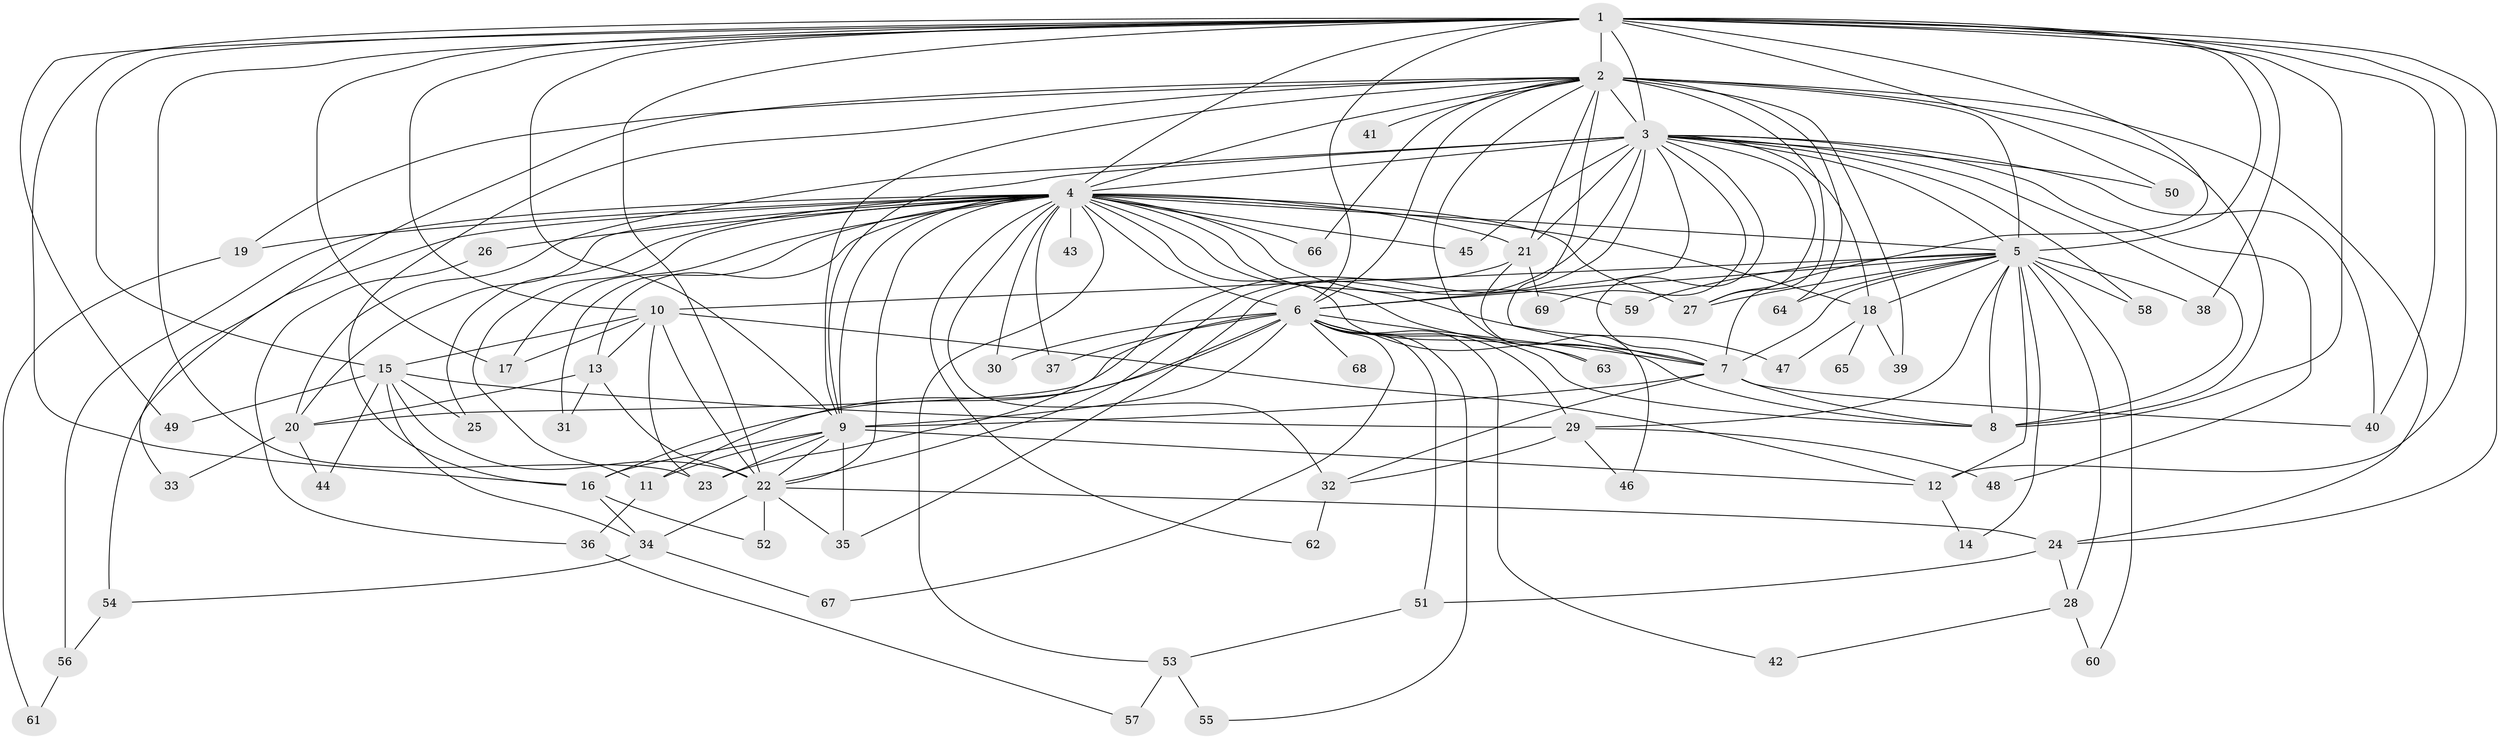 // original degree distribution, {27: 0.014492753623188406, 19: 0.007246376811594203, 23: 0.007246376811594203, 26: 0.007246376811594203, 24: 0.007246376811594203, 22: 0.007246376811594203, 30: 0.007246376811594203, 33: 0.007246376811594203, 17: 0.007246376811594203, 4: 0.10869565217391304, 8: 0.007246376811594203, 3: 0.13768115942028986, 5: 0.06521739130434782, 6: 0.028985507246376812, 2: 0.5797101449275363}
// Generated by graph-tools (version 1.1) at 2025/49/03/04/25 22:49:44]
// undirected, 69 vertices, 174 edges
graph export_dot {
  node [color=gray90,style=filled];
  1;
  2;
  3;
  4;
  5;
  6;
  7;
  8;
  9;
  10;
  11;
  12;
  13;
  14;
  15;
  16;
  17;
  18;
  19;
  20;
  21;
  22;
  23;
  24;
  25;
  26;
  27;
  28;
  29;
  30;
  31;
  32;
  33;
  34;
  35;
  36;
  37;
  38;
  39;
  40;
  41;
  42;
  43;
  44;
  45;
  46;
  47;
  48;
  49;
  50;
  51;
  52;
  53;
  54;
  55;
  56;
  57;
  58;
  59;
  60;
  61;
  62;
  63;
  64;
  65;
  66;
  67;
  68;
  69;
  1 -- 2 [weight=3.0];
  1 -- 3 [weight=3.0];
  1 -- 4 [weight=4.0];
  1 -- 5 [weight=3.0];
  1 -- 6 [weight=2.0];
  1 -- 7 [weight=5.0];
  1 -- 8 [weight=4.0];
  1 -- 9 [weight=2.0];
  1 -- 10 [weight=2.0];
  1 -- 12 [weight=1.0];
  1 -- 15 [weight=1.0];
  1 -- 16 [weight=1.0];
  1 -- 17 [weight=2.0];
  1 -- 22 [weight=5.0];
  1 -- 23 [weight=1.0];
  1 -- 24 [weight=2.0];
  1 -- 38 [weight=1.0];
  1 -- 40 [weight=1.0];
  1 -- 49 [weight=1.0];
  1 -- 50 [weight=1.0];
  2 -- 3 [weight=1.0];
  2 -- 4 [weight=2.0];
  2 -- 5 [weight=2.0];
  2 -- 6 [weight=1.0];
  2 -- 7 [weight=1.0];
  2 -- 8 [weight=7.0];
  2 -- 9 [weight=3.0];
  2 -- 16 [weight=1.0];
  2 -- 19 [weight=1.0];
  2 -- 21 [weight=1.0];
  2 -- 24 [weight=1.0];
  2 -- 27 [weight=1.0];
  2 -- 33 [weight=1.0];
  2 -- 39 [weight=1.0];
  2 -- 41 [weight=1.0];
  2 -- 63 [weight=1.0];
  2 -- 64 [weight=1.0];
  2 -- 66 [weight=1.0];
  3 -- 4 [weight=2.0];
  3 -- 5 [weight=1.0];
  3 -- 6 [weight=1.0];
  3 -- 7 [weight=1.0];
  3 -- 8 [weight=2.0];
  3 -- 9 [weight=3.0];
  3 -- 18 [weight=1.0];
  3 -- 20 [weight=1.0];
  3 -- 21 [weight=2.0];
  3 -- 22 [weight=1.0];
  3 -- 27 [weight=1.0];
  3 -- 35 [weight=1.0];
  3 -- 40 [weight=1.0];
  3 -- 45 [weight=1.0];
  3 -- 48 [weight=1.0];
  3 -- 50 [weight=1.0];
  3 -- 58 [weight=1.0];
  3 -- 69 [weight=1.0];
  4 -- 5 [weight=2.0];
  4 -- 6 [weight=2.0];
  4 -- 7 [weight=3.0];
  4 -- 8 [weight=3.0];
  4 -- 9 [weight=3.0];
  4 -- 11 [weight=1.0];
  4 -- 13 [weight=1.0];
  4 -- 17 [weight=1.0];
  4 -- 18 [weight=2.0];
  4 -- 19 [weight=1.0];
  4 -- 20 [weight=1.0];
  4 -- 21 [weight=1.0];
  4 -- 22 [weight=1.0];
  4 -- 25 [weight=1.0];
  4 -- 26 [weight=2.0];
  4 -- 27 [weight=1.0];
  4 -- 30 [weight=1.0];
  4 -- 31 [weight=1.0];
  4 -- 32 [weight=2.0];
  4 -- 37 [weight=1.0];
  4 -- 43 [weight=2.0];
  4 -- 45 [weight=1.0];
  4 -- 47 [weight=1.0];
  4 -- 53 [weight=1.0];
  4 -- 54 [weight=1.0];
  4 -- 56 [weight=1.0];
  4 -- 59 [weight=1.0];
  4 -- 62 [weight=1.0];
  4 -- 66 [weight=1.0];
  5 -- 6 [weight=1.0];
  5 -- 7 [weight=1.0];
  5 -- 8 [weight=2.0];
  5 -- 10 [weight=1.0];
  5 -- 12 [weight=2.0];
  5 -- 14 [weight=1.0];
  5 -- 18 [weight=1.0];
  5 -- 27 [weight=2.0];
  5 -- 28 [weight=1.0];
  5 -- 29 [weight=1.0];
  5 -- 38 [weight=1.0];
  5 -- 58 [weight=1.0];
  5 -- 59 [weight=1.0];
  5 -- 60 [weight=1.0];
  5 -- 64 [weight=1.0];
  6 -- 7 [weight=1.0];
  6 -- 8 [weight=2.0];
  6 -- 9 [weight=1.0];
  6 -- 11 [weight=1.0];
  6 -- 16 [weight=1.0];
  6 -- 20 [weight=1.0];
  6 -- 29 [weight=1.0];
  6 -- 30 [weight=1.0];
  6 -- 37 [weight=1.0];
  6 -- 42 [weight=1.0];
  6 -- 51 [weight=1.0];
  6 -- 55 [weight=1.0];
  6 -- 63 [weight=1.0];
  6 -- 67 [weight=1.0];
  6 -- 68 [weight=1.0];
  7 -- 8 [weight=1.0];
  7 -- 9 [weight=20.0];
  7 -- 32 [weight=1.0];
  7 -- 40 [weight=1.0];
  9 -- 11 [weight=2.0];
  9 -- 12 [weight=2.0];
  9 -- 16 [weight=2.0];
  9 -- 22 [weight=1.0];
  9 -- 23 [weight=1.0];
  9 -- 35 [weight=2.0];
  10 -- 12 [weight=1.0];
  10 -- 13 [weight=1.0];
  10 -- 15 [weight=1.0];
  10 -- 17 [weight=1.0];
  10 -- 22 [weight=1.0];
  10 -- 23 [weight=1.0];
  11 -- 36 [weight=1.0];
  12 -- 14 [weight=1.0];
  13 -- 20 [weight=1.0];
  13 -- 22 [weight=1.0];
  13 -- 31 [weight=1.0];
  15 -- 22 [weight=1.0];
  15 -- 25 [weight=1.0];
  15 -- 29 [weight=1.0];
  15 -- 34 [weight=1.0];
  15 -- 44 [weight=1.0];
  15 -- 49 [weight=1.0];
  16 -- 34 [weight=1.0];
  16 -- 52 [weight=1.0];
  18 -- 39 [weight=1.0];
  18 -- 47 [weight=1.0];
  18 -- 65 [weight=2.0];
  19 -- 61 [weight=1.0];
  20 -- 33 [weight=1.0];
  20 -- 44 [weight=1.0];
  21 -- 23 [weight=1.0];
  21 -- 46 [weight=1.0];
  21 -- 69 [weight=1.0];
  22 -- 24 [weight=1.0];
  22 -- 34 [weight=1.0];
  22 -- 35 [weight=1.0];
  22 -- 52 [weight=1.0];
  24 -- 28 [weight=1.0];
  24 -- 51 [weight=1.0];
  26 -- 36 [weight=1.0];
  28 -- 42 [weight=1.0];
  28 -- 60 [weight=1.0];
  29 -- 32 [weight=1.0];
  29 -- 46 [weight=1.0];
  29 -- 48 [weight=1.0];
  32 -- 62 [weight=1.0];
  34 -- 54 [weight=1.0];
  34 -- 67 [weight=1.0];
  36 -- 57 [weight=1.0];
  51 -- 53 [weight=1.0];
  53 -- 55 [weight=1.0];
  53 -- 57 [weight=1.0];
  54 -- 56 [weight=1.0];
  56 -- 61 [weight=1.0];
}
